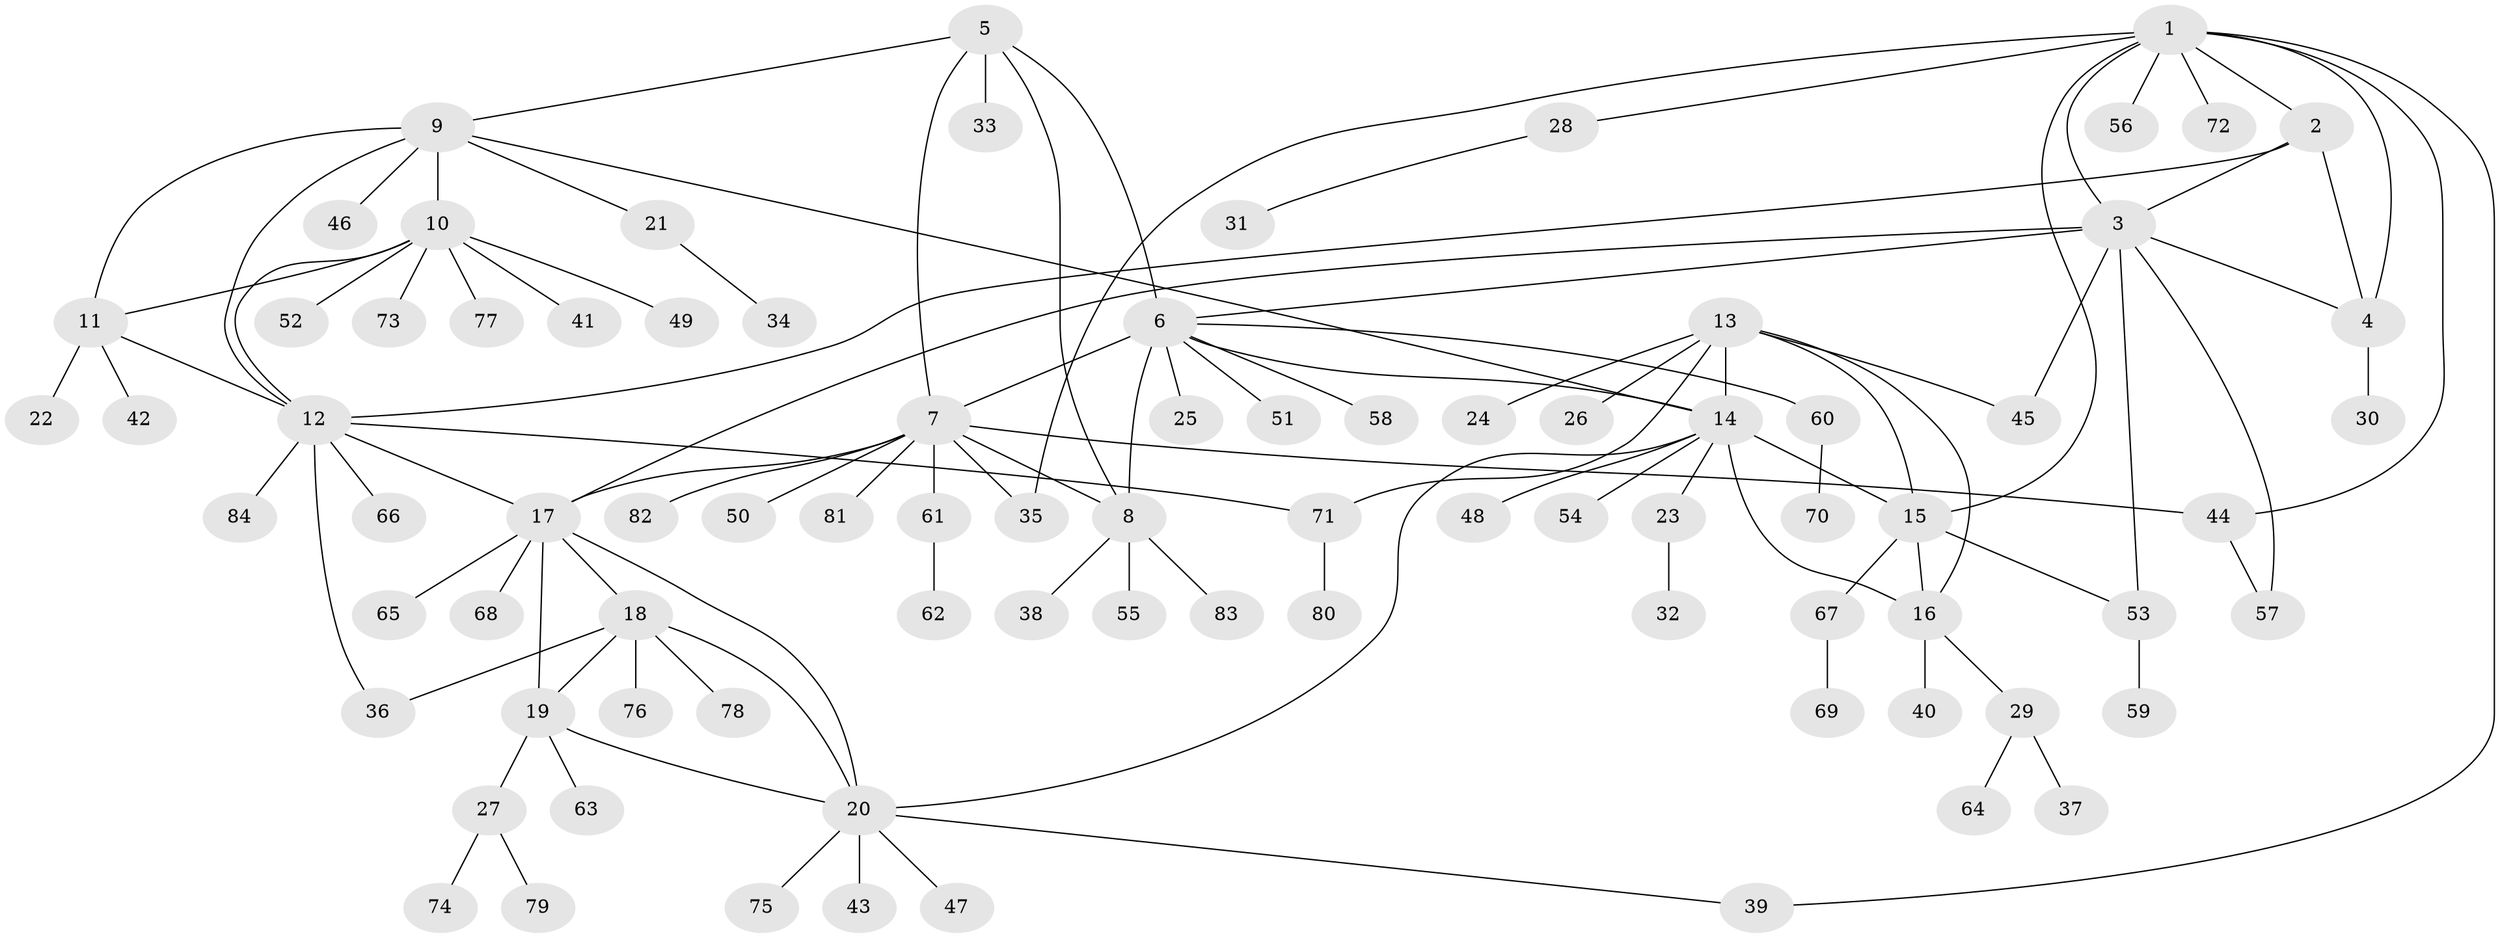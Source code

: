 // coarse degree distribution, {5: 0.058823529411764705, 6: 0.11764705882352941, 8: 0.029411764705882353, 3: 0.08823529411764706, 4: 0.17647058823529413, 7: 0.11764705882352941, 1: 0.2647058823529412, 2: 0.14705882352941177}
// Generated by graph-tools (version 1.1) at 2025/52/03/04/25 22:52:11]
// undirected, 84 vertices, 112 edges
graph export_dot {
  node [color=gray90,style=filled];
  1;
  2;
  3;
  4;
  5;
  6;
  7;
  8;
  9;
  10;
  11;
  12;
  13;
  14;
  15;
  16;
  17;
  18;
  19;
  20;
  21;
  22;
  23;
  24;
  25;
  26;
  27;
  28;
  29;
  30;
  31;
  32;
  33;
  34;
  35;
  36;
  37;
  38;
  39;
  40;
  41;
  42;
  43;
  44;
  45;
  46;
  47;
  48;
  49;
  50;
  51;
  52;
  53;
  54;
  55;
  56;
  57;
  58;
  59;
  60;
  61;
  62;
  63;
  64;
  65;
  66;
  67;
  68;
  69;
  70;
  71;
  72;
  73;
  74;
  75;
  76;
  77;
  78;
  79;
  80;
  81;
  82;
  83;
  84;
  1 -- 2;
  1 -- 3;
  1 -- 4;
  1 -- 15;
  1 -- 28;
  1 -- 35;
  1 -- 39;
  1 -- 44;
  1 -- 56;
  1 -- 72;
  2 -- 3;
  2 -- 4;
  2 -- 12;
  3 -- 4;
  3 -- 6;
  3 -- 17;
  3 -- 45;
  3 -- 53;
  3 -- 57;
  4 -- 30;
  5 -- 6;
  5 -- 7;
  5 -- 8;
  5 -- 9;
  5 -- 33;
  6 -- 7;
  6 -- 8;
  6 -- 14;
  6 -- 25;
  6 -- 51;
  6 -- 58;
  6 -- 60;
  7 -- 8;
  7 -- 17;
  7 -- 35;
  7 -- 44;
  7 -- 50;
  7 -- 61;
  7 -- 81;
  7 -- 82;
  8 -- 38;
  8 -- 55;
  8 -- 83;
  9 -- 10;
  9 -- 11;
  9 -- 12;
  9 -- 14;
  9 -- 21;
  9 -- 46;
  10 -- 11;
  10 -- 12;
  10 -- 41;
  10 -- 49;
  10 -- 52;
  10 -- 73;
  10 -- 77;
  11 -- 12;
  11 -- 22;
  11 -- 42;
  12 -- 17;
  12 -- 36;
  12 -- 66;
  12 -- 71;
  12 -- 84;
  13 -- 14;
  13 -- 15;
  13 -- 16;
  13 -- 24;
  13 -- 26;
  13 -- 45;
  13 -- 71;
  14 -- 15;
  14 -- 16;
  14 -- 20;
  14 -- 23;
  14 -- 48;
  14 -- 54;
  15 -- 16;
  15 -- 53;
  15 -- 67;
  16 -- 29;
  16 -- 40;
  17 -- 18;
  17 -- 19;
  17 -- 20;
  17 -- 65;
  17 -- 68;
  18 -- 19;
  18 -- 20;
  18 -- 36;
  18 -- 76;
  18 -- 78;
  19 -- 20;
  19 -- 27;
  19 -- 63;
  20 -- 39;
  20 -- 43;
  20 -- 47;
  20 -- 75;
  21 -- 34;
  23 -- 32;
  27 -- 74;
  27 -- 79;
  28 -- 31;
  29 -- 37;
  29 -- 64;
  44 -- 57;
  53 -- 59;
  60 -- 70;
  61 -- 62;
  67 -- 69;
  71 -- 80;
}
